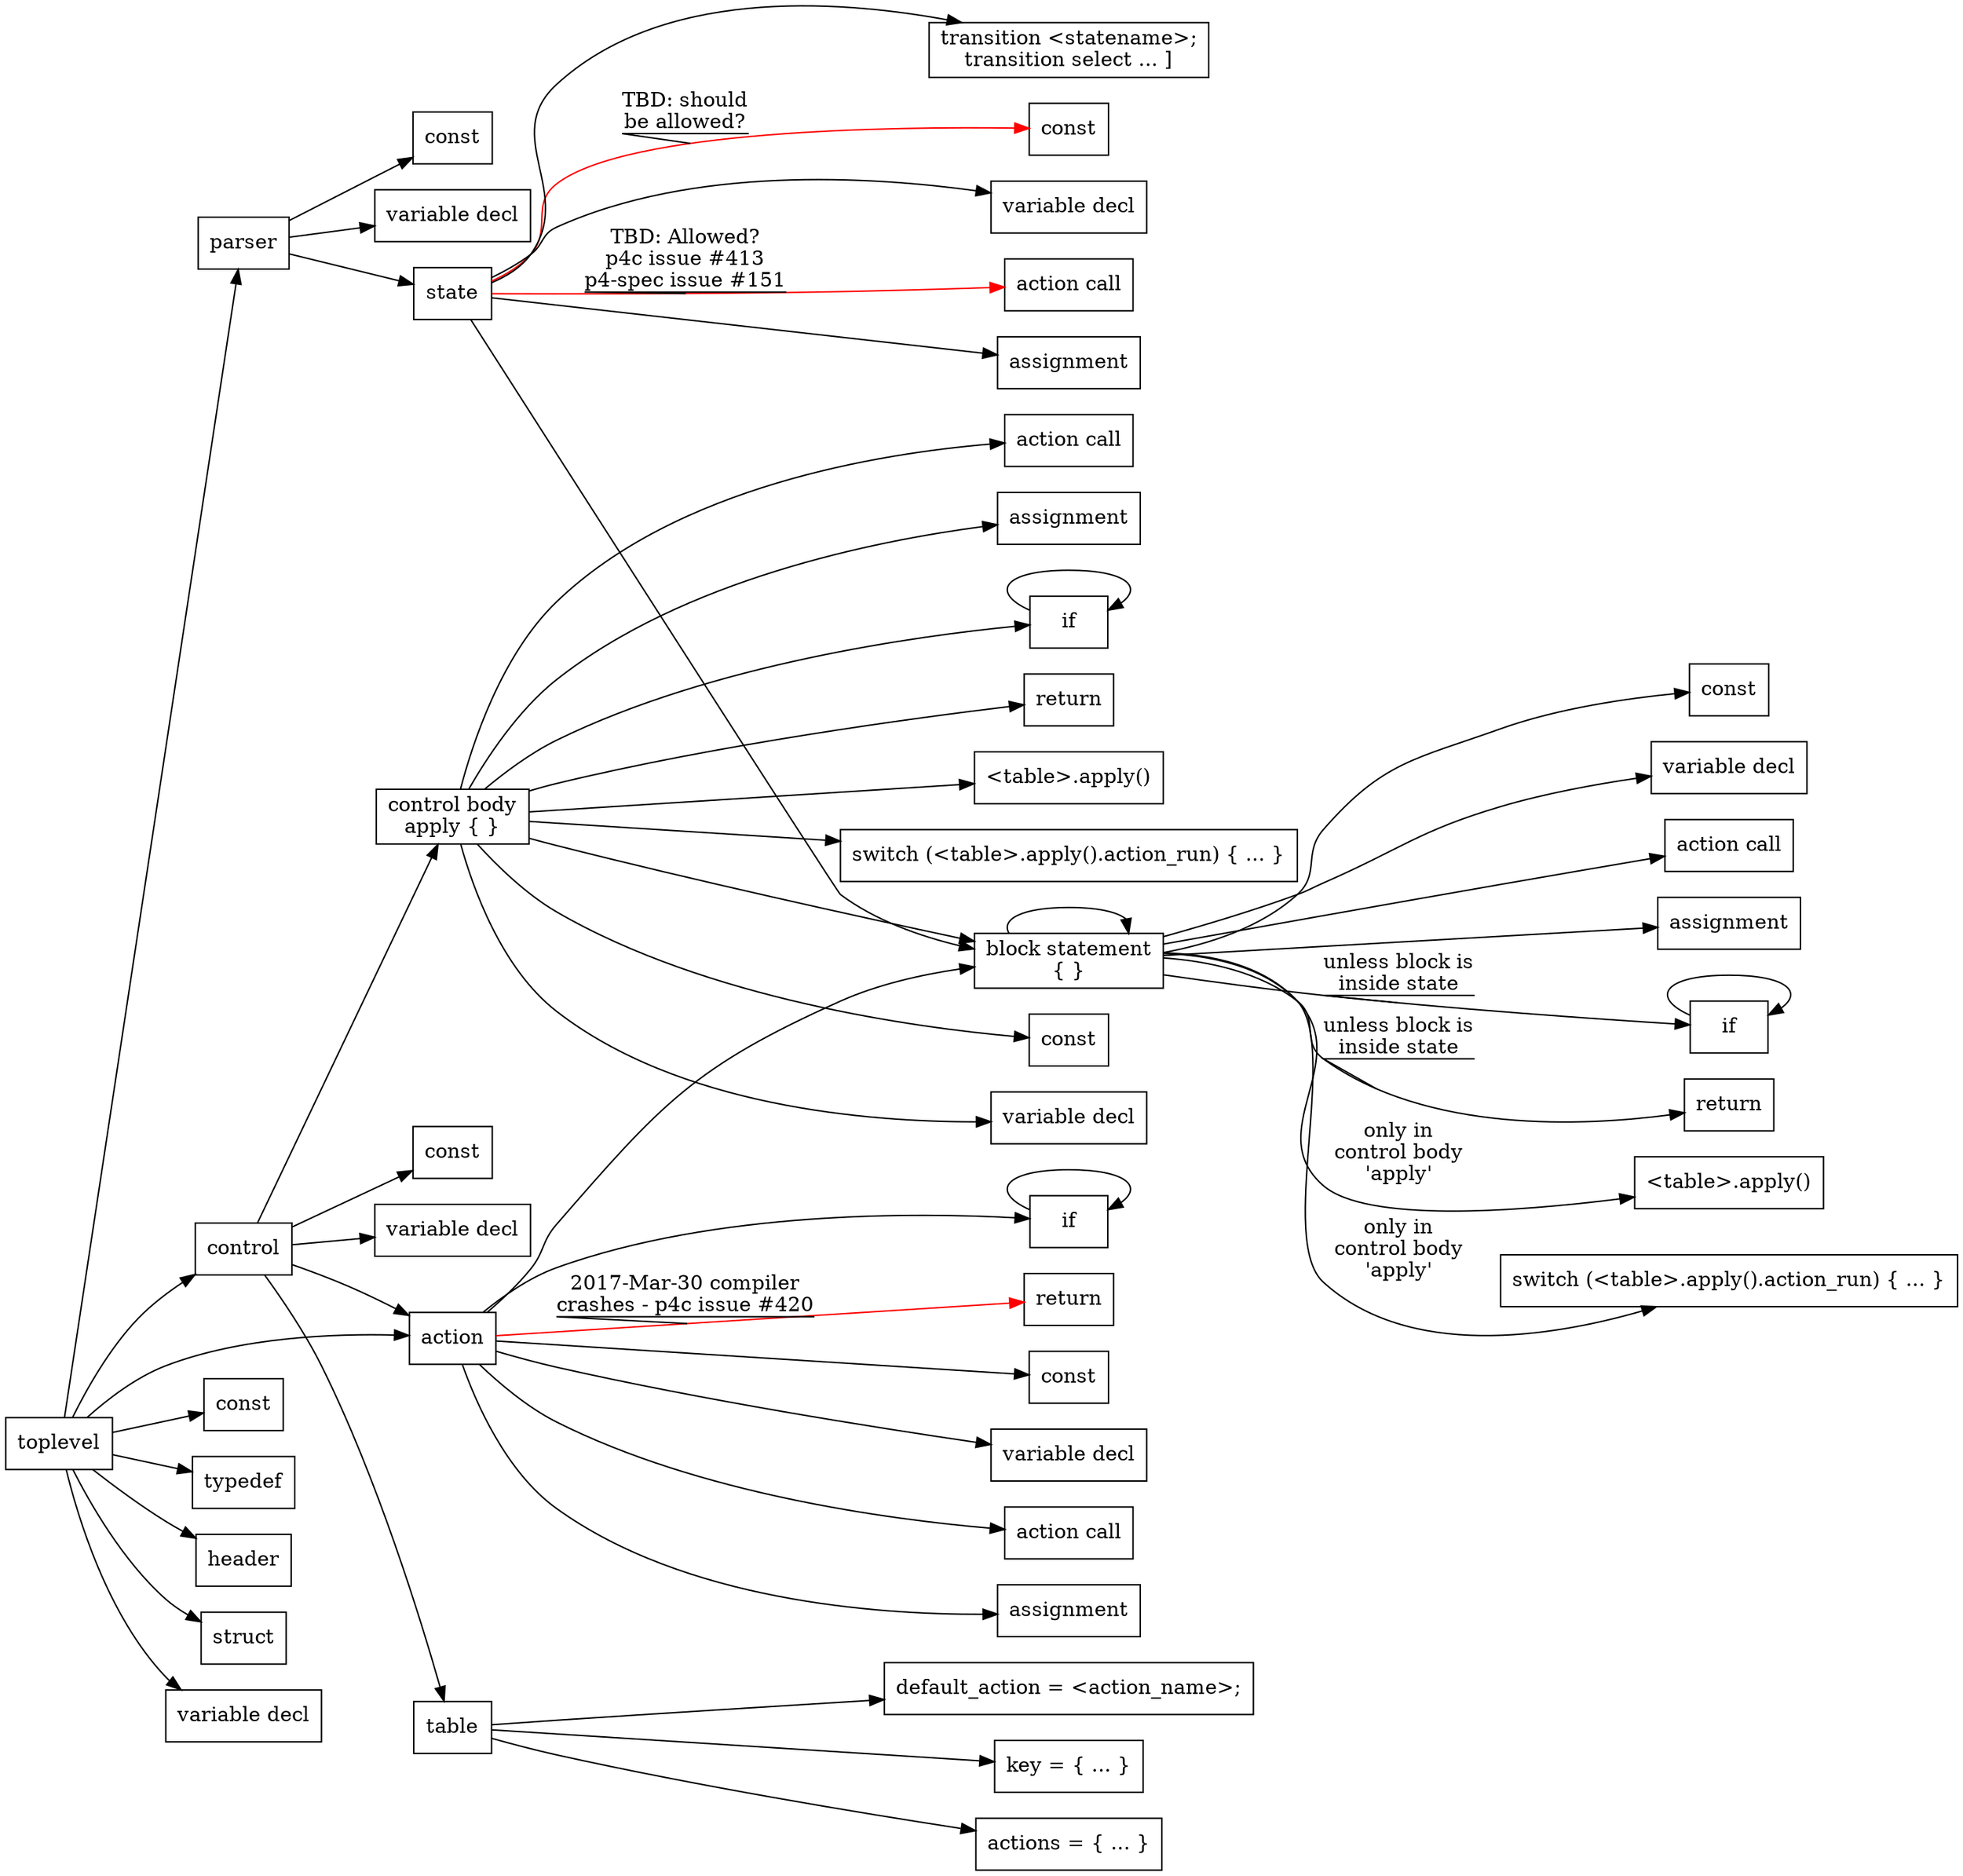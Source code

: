 digraph p4_16_allowed_construct_nesting {

    node [shape=box];
    rankdir=LR;
    
    
    toplevel -> parserDeclaration;
    parserDeclaration [label="parser"];
    toplevel -> constantDeclaration1;
    constantDeclaration1 [label="const"];
    toplevel -> typedefDeclaration;
    typedefDeclaration [label="typedef"];
    toplevel -> headerTypeDeclaration;
    headerTypeDeclaration [label="header"];
    toplevel -> structTypeDeclaration;
    structTypeDeclaration [label="struct"];
    toplevel -> variableDeclaration1;
    variableDeclaration1 [label="variable decl"];
    toplevel -> actionDeclaration;
    actionDeclaration [label="action"];
    toplevel -> controlDeclaration;
    controlDeclaration [label="control"];

    // this is 'parser <name> (<parameters>) { ... }'
    parserDeclaration -> constantDeclaration2;
    constantDeclaration2 [label="const"];
    parserDeclaration -> variableDeclaration2;
    variableDeclaration2 [label="variable decl"];
    parserDeclaration -> parserState;

    parserState [label="state"];
    parserState -> constantDeclaration3 [color=red label="TBD: should\nbe allowed?" decorate=True];
    constantDeclaration3 [label="const"];
    parserState -> variableDeclaration3;
    variableDeclaration3 [label="variable decl"];
    parserState -> actionCallStatement3 [color=red label="TBD: Allowed?\np4c issue #413\np4-spec issue #151" decorate=True];
    actionCallStatement3 [label="action call"];
    parserState -> assignmentStatement3;
    assignmentStatement3 [label="assignment"];
    parserState -> blockStatement;
    parserState -> transitionStatement;
    transitionStatement [label="transition <statename>;\ntransition select ... ]"];

    controlDeclaration -> constantDeclaration4;
    constantDeclaration4 [label="const"];
    controlDeclaration -> variableDeclaration4;
    variableDeclaration4 [label="variable decl"];
    controlDeclaration -> actionDeclaration;
    controlDeclaration -> tableDeclaration;
    controlDeclaration -> controlBody;
    controlBody [label="control body\napply { }"];

    tableDeclaration [label="table"];
    tableDeclaration -> tablePropertyKey;
    tablePropertyKey [label="key = { ... }"];
    tableDeclaration -> tablePropertyActions;
    tablePropertyActions [label="actions = { ... }"];
    tableDeclaration -> tablePropertyDefaultAction;
    tablePropertyDefaultAction [label="default_action = <action_name>;"];

    actionDeclaration -> constantDeclaration5;
    constantDeclaration5 [label="const"];
    actionDeclaration -> variableDeclaration5;
    variableDeclaration5 [label="variable decl"];
    actionDeclaration -> actionCallStatement5;
    actionCallStatement5 [label="action call"];
    actionDeclaration -> assignmentStatement5;
    assignmentStatement5 [label="assignment"];
    actionDeclaration -> blockStatement;
    actionDeclaration -> conditionalStatement5;
    conditionalStatement5 [label="if"];
    conditionalStatement5 -> conditionalStatement5;
    actionDeclaration -> returnStatement5 [color=red label="2017-Mar-30 compiler\ncrashes - p4c issue #420" decorate=True];
    returnStatement5 [label="return"];

    // I am making up actionCallStatement.  It might most closely
    // correspond in P4_16 grammar to assignmentOrMethodCallStatement.
    //actionCallStatement

    controlBody -> constantDeclaration6;
    constantDeclaration6 [label="const"];
    controlBody -> variableDeclaration6;
    variableDeclaration6 [label="variable decl"];
    controlBody -> actionCallStatement6;
    actionCallStatement6 [label="action call"];
    controlBody -> assignmentStatement6;
    assignmentStatement6 [label="assignment"];
    controlBody -> blockStatement;
    controlBody -> conditionalStatement6;
    conditionalStatement6 [label="if"];
    conditionalStatement6 -> conditionalStatement6;
    controlBody -> returnStatement6;
    returnStatement6 [label="return"];
    controlBody -> tableApplyCall6;
    tableApplyCall6 [label="<table>.apply()"];
    controlBody -> switchStatement6;
    switchStatement6 [label="switch (<table>.apply().action_run) { ... }"];

    blockStatement [label="block statement\n{ }"];
    blockStatement -> constantDeclaration7;
    constantDeclaration7 [label="const"];
    blockStatement -> variableDeclaration7;
    variableDeclaration7 [label="variable decl"];
    blockStatement -> actionCallStatement7;
    actionCallStatement7 [label="action call"];
    blockStatement -> assignmentStatement7;
    assignmentStatement7 [label="assignment"];
    blockStatement -> blockStatement;
    blockStatement -> conditionalStatement7 [label="unless block is\ninside state" decorate=True];
    conditionalStatement7 [label="if"];
    conditionalStatement7 -> conditionalStatement7;
    blockStatement -> returnStatement7 [label="unless block is\ninside state" decorate=True];
    returnStatement7 [label="return"];
    blockStatement -> tableApplyCall7 [label="only in\ncontrol body\n'apply'"];
    tableApplyCall7 [label="<table>.apply()"];
    blockStatement -> switchStatement7 [label="only in\ncontrol body\n'apply'"];
    switchStatement7 [label="switch (<table>.apply().action_run) { ... }"];

//    conditionalStatement [label="if"];
//    conditionalStatement -> conditionalStatement;
}
